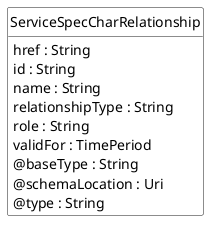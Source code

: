@startuml
hide circle
hide methods
hide stereotype
show <<Enumeration>> stereotype
skinparam class {
   BackgroundColor<<Enumeration>> #E6F5F7
   BackgroundColor<<Ref>> #FFFFE0
   BackgroundColor<<Pivot>> #FFFFFFF
   BackgroundColor<<SimpleType>> #E2F0DA
   BackgroundColor #FCF2E3
}

class ServiceSpecCharRelationship <<Pivot>> {
    href : String
    id : String
    name : String
    relationshipType : String
    role : String
    validFor : TimePeriod
    @baseType : String
    @schemaLocation : Uri
    @type : String
}


@enduml